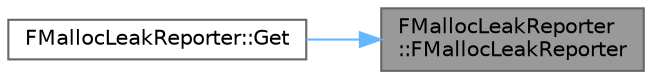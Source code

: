 digraph "FMallocLeakReporter::FMallocLeakReporter"
{
 // INTERACTIVE_SVG=YES
 // LATEX_PDF_SIZE
  bgcolor="transparent";
  edge [fontname=Helvetica,fontsize=10,labelfontname=Helvetica,labelfontsize=10];
  node [fontname=Helvetica,fontsize=10,shape=box,height=0.2,width=0.4];
  rankdir="RL";
  Node1 [id="Node000001",label="FMallocLeakReporter\l::FMallocLeakReporter",height=0.2,width=0.4,color="gray40", fillcolor="grey60", style="filled", fontcolor="black",tooltip="Private constructor."];
  Node1 -> Node2 [id="edge1_Node000001_Node000002",dir="back",color="steelblue1",style="solid",tooltip=" "];
  Node2 [id="Node000002",label="FMallocLeakReporter::Get",height=0.2,width=0.4,color="grey40", fillcolor="white", style="filled",URL="$d7/de9/classFMallocLeakReporter.html#a51b03c66c3d27bd60dae09aa0bc2c751",tooltip="Return singleton instance."];
}

